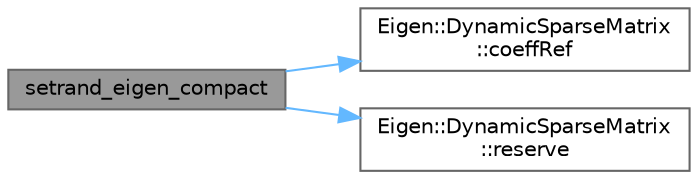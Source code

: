 digraph "setrand_eigen_compact"
{
 // LATEX_PDF_SIZE
  bgcolor="transparent";
  edge [fontname=Helvetica,fontsize=10,labelfontname=Helvetica,labelfontsize=10];
  node [fontname=Helvetica,fontsize=10,shape=box,height=0.2,width=0.4];
  rankdir="LR";
  Node1 [id="Node000001",label="setrand_eigen_compact",height=0.2,width=0.4,color="gray40", fillcolor="grey60", style="filled", fontcolor="black",tooltip=" "];
  Node1 -> Node2 [id="edge1_Node000001_Node000002",color="steelblue1",style="solid",tooltip=" "];
  Node2 [id="Node000002",label="Eigen::DynamicSparseMatrix\l::coeffRef",height=0.2,width=0.4,color="grey40", fillcolor="white", style="filled",URL="$class_eigen_1_1_dynamic_sparse_matrix.html#a1ee55409c288f8d131ad00c57e96c991",tooltip=" "];
  Node1 -> Node3 [id="edge2_Node000001_Node000003",color="steelblue1",style="solid",tooltip=" "];
  Node3 [id="Node000003",label="Eigen::DynamicSparseMatrix\l::reserve",height=0.2,width=0.4,color="grey40", fillcolor="white", style="filled",URL="$class_eigen_1_1_dynamic_sparse_matrix.html#a20a85be37e667a2c639ae99ee58443cf",tooltip=" "];
}
